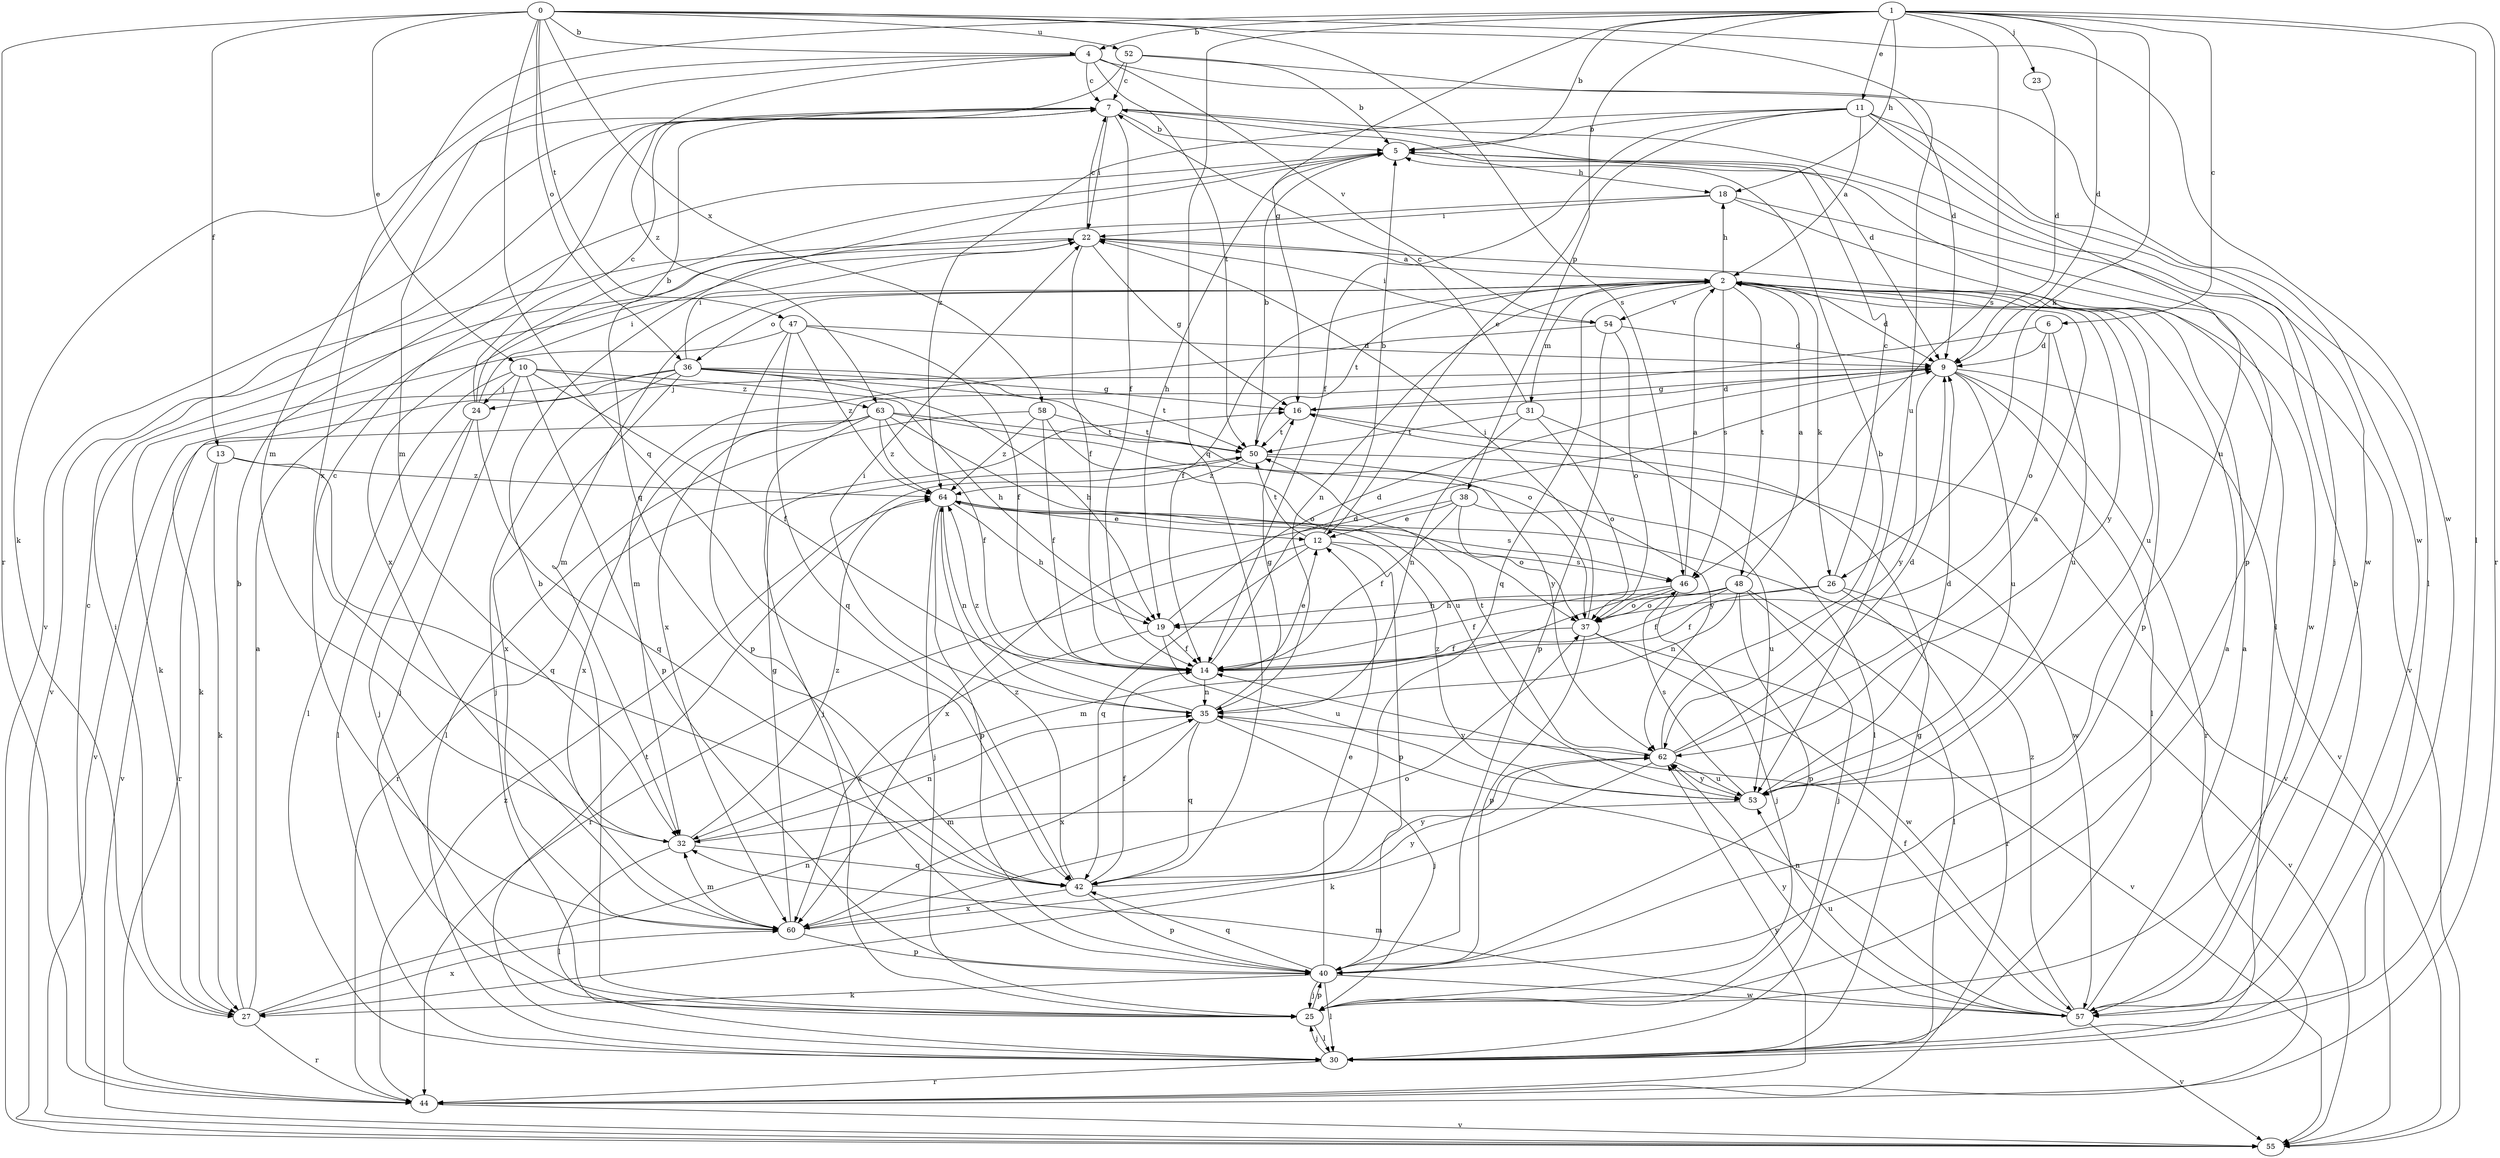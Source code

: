 strict digraph  {
0;
1;
2;
4;
5;
6;
7;
9;
10;
11;
12;
13;
14;
16;
18;
19;
22;
23;
24;
25;
26;
27;
30;
31;
32;
35;
36;
37;
38;
40;
42;
44;
46;
47;
48;
50;
52;
53;
54;
55;
57;
58;
60;
62;
63;
64;
0 -> 4  [label=b];
0 -> 10  [label=e];
0 -> 13  [label=f];
0 -> 36  [label=o];
0 -> 42  [label=q];
0 -> 44  [label=r];
0 -> 46  [label=s];
0 -> 47  [label=t];
0 -> 52  [label=u];
0 -> 53  [label=u];
0 -> 57  [label=w];
0 -> 58  [label=x];
1 -> 4  [label=b];
1 -> 5  [label=b];
1 -> 6  [label=c];
1 -> 9  [label=d];
1 -> 11  [label=e];
1 -> 16  [label=g];
1 -> 18  [label=h];
1 -> 23  [label=j];
1 -> 26  [label=k];
1 -> 30  [label=l];
1 -> 38  [label=p];
1 -> 42  [label=q];
1 -> 44  [label=r];
1 -> 46  [label=s];
1 -> 60  [label=x];
2 -> 9  [label=d];
2 -> 14  [label=f];
2 -> 18  [label=h];
2 -> 26  [label=k];
2 -> 31  [label=m];
2 -> 32  [label=m];
2 -> 35  [label=n];
2 -> 36  [label=o];
2 -> 40  [label=p];
2 -> 42  [label=q];
2 -> 46  [label=s];
2 -> 48  [label=t];
2 -> 50  [label=t];
2 -> 53  [label=u];
2 -> 54  [label=v];
2 -> 62  [label=y];
4 -> 7  [label=c];
4 -> 9  [label=d];
4 -> 27  [label=k];
4 -> 32  [label=m];
4 -> 50  [label=t];
4 -> 54  [label=v];
4 -> 63  [label=z];
5 -> 18  [label=h];
5 -> 19  [label=h];
5 -> 40  [label=p];
6 -> 9  [label=d];
6 -> 37  [label=o];
6 -> 53  [label=u];
6 -> 60  [label=x];
7 -> 5  [label=b];
7 -> 9  [label=d];
7 -> 14  [label=f];
7 -> 22  [label=i];
7 -> 42  [label=q];
7 -> 55  [label=v];
7 -> 57  [label=w];
9 -> 16  [label=g];
9 -> 24  [label=j];
9 -> 30  [label=l];
9 -> 44  [label=r];
9 -> 53  [label=u];
9 -> 55  [label=v];
9 -> 62  [label=y];
10 -> 14  [label=f];
10 -> 19  [label=h];
10 -> 24  [label=j];
10 -> 25  [label=j];
10 -> 30  [label=l];
10 -> 40  [label=p];
10 -> 63  [label=z];
11 -> 2  [label=a];
11 -> 5  [label=b];
11 -> 12  [label=e];
11 -> 14  [label=f];
11 -> 25  [label=j];
11 -> 30  [label=l];
11 -> 53  [label=u];
11 -> 64  [label=z];
12 -> 5  [label=b];
12 -> 40  [label=p];
12 -> 42  [label=q];
12 -> 44  [label=r];
12 -> 46  [label=s];
12 -> 50  [label=t];
13 -> 27  [label=k];
13 -> 42  [label=q];
13 -> 44  [label=r];
13 -> 64  [label=z];
14 -> 9  [label=d];
14 -> 12  [label=e];
14 -> 35  [label=n];
16 -> 9  [label=d];
16 -> 50  [label=t];
16 -> 55  [label=v];
18 -> 22  [label=i];
18 -> 30  [label=l];
18 -> 55  [label=v];
18 -> 60  [label=x];
19 -> 9  [label=d];
19 -> 14  [label=f];
19 -> 53  [label=u];
19 -> 60  [label=x];
22 -> 2  [label=a];
22 -> 7  [label=c];
22 -> 14  [label=f];
22 -> 16  [label=g];
22 -> 55  [label=v];
22 -> 57  [label=w];
23 -> 9  [label=d];
24 -> 5  [label=b];
24 -> 7  [label=c];
24 -> 22  [label=i];
24 -> 25  [label=j];
24 -> 30  [label=l];
24 -> 42  [label=q];
25 -> 2  [label=a];
25 -> 5  [label=b];
25 -> 30  [label=l];
25 -> 40  [label=p];
26 -> 7  [label=c];
26 -> 14  [label=f];
26 -> 19  [label=h];
26 -> 44  [label=r];
26 -> 55  [label=v];
27 -> 2  [label=a];
27 -> 5  [label=b];
27 -> 22  [label=i];
27 -> 35  [label=n];
27 -> 44  [label=r];
27 -> 60  [label=x];
30 -> 16  [label=g];
30 -> 25  [label=j];
30 -> 44  [label=r];
30 -> 50  [label=t];
31 -> 7  [label=c];
31 -> 30  [label=l];
31 -> 35  [label=n];
31 -> 37  [label=o];
31 -> 50  [label=t];
32 -> 7  [label=c];
32 -> 30  [label=l];
32 -> 35  [label=n];
32 -> 42  [label=q];
32 -> 64  [label=z];
35 -> 16  [label=g];
35 -> 22  [label=i];
35 -> 25  [label=j];
35 -> 42  [label=q];
35 -> 60  [label=x];
35 -> 62  [label=y];
35 -> 64  [label=z];
36 -> 16  [label=g];
36 -> 19  [label=h];
36 -> 22  [label=i];
36 -> 25  [label=j];
36 -> 27  [label=k];
36 -> 37  [label=o];
36 -> 50  [label=t];
36 -> 55  [label=v];
36 -> 60  [label=x];
37 -> 14  [label=f];
37 -> 22  [label=i];
37 -> 40  [label=p];
37 -> 55  [label=v];
37 -> 57  [label=w];
38 -> 12  [label=e];
38 -> 14  [label=f];
38 -> 37  [label=o];
38 -> 53  [label=u];
38 -> 60  [label=x];
40 -> 12  [label=e];
40 -> 25  [label=j];
40 -> 27  [label=k];
40 -> 30  [label=l];
40 -> 42  [label=q];
40 -> 57  [label=w];
42 -> 14  [label=f];
42 -> 40  [label=p];
42 -> 60  [label=x];
42 -> 62  [label=y];
42 -> 64  [label=z];
44 -> 7  [label=c];
44 -> 55  [label=v];
44 -> 62  [label=y];
44 -> 64  [label=z];
46 -> 2  [label=a];
46 -> 14  [label=f];
46 -> 25  [label=j];
46 -> 32  [label=m];
46 -> 37  [label=o];
47 -> 9  [label=d];
47 -> 14  [label=f];
47 -> 27  [label=k];
47 -> 40  [label=p];
47 -> 42  [label=q];
47 -> 64  [label=z];
48 -> 2  [label=a];
48 -> 14  [label=f];
48 -> 19  [label=h];
48 -> 25  [label=j];
48 -> 30  [label=l];
48 -> 35  [label=n];
48 -> 37  [label=o];
48 -> 40  [label=p];
50 -> 5  [label=b];
50 -> 44  [label=r];
50 -> 57  [label=w];
50 -> 62  [label=y];
50 -> 64  [label=z];
52 -> 5  [label=b];
52 -> 7  [label=c];
52 -> 32  [label=m];
52 -> 57  [label=w];
53 -> 9  [label=d];
53 -> 32  [label=m];
53 -> 46  [label=s];
53 -> 62  [label=y];
53 -> 64  [label=z];
54 -> 9  [label=d];
54 -> 22  [label=i];
54 -> 32  [label=m];
54 -> 37  [label=o];
54 -> 40  [label=p];
57 -> 2  [label=a];
57 -> 5  [label=b];
57 -> 14  [label=f];
57 -> 32  [label=m];
57 -> 35  [label=n];
57 -> 53  [label=u];
57 -> 55  [label=v];
57 -> 62  [label=y];
57 -> 64  [label=z];
58 -> 14  [label=f];
58 -> 30  [label=l];
58 -> 37  [label=o];
58 -> 50  [label=t];
58 -> 64  [label=z];
60 -> 16  [label=g];
60 -> 32  [label=m];
60 -> 37  [label=o];
60 -> 40  [label=p];
60 -> 62  [label=y];
62 -> 2  [label=a];
62 -> 5  [label=b];
62 -> 9  [label=d];
62 -> 27  [label=k];
62 -> 50  [label=t];
62 -> 53  [label=u];
63 -> 14  [label=f];
63 -> 25  [label=j];
63 -> 50  [label=t];
63 -> 53  [label=u];
63 -> 55  [label=v];
63 -> 60  [label=x];
63 -> 62  [label=y];
63 -> 64  [label=z];
64 -> 12  [label=e];
64 -> 19  [label=h];
64 -> 25  [label=j];
64 -> 35  [label=n];
64 -> 40  [label=p];
64 -> 46  [label=s];
}

